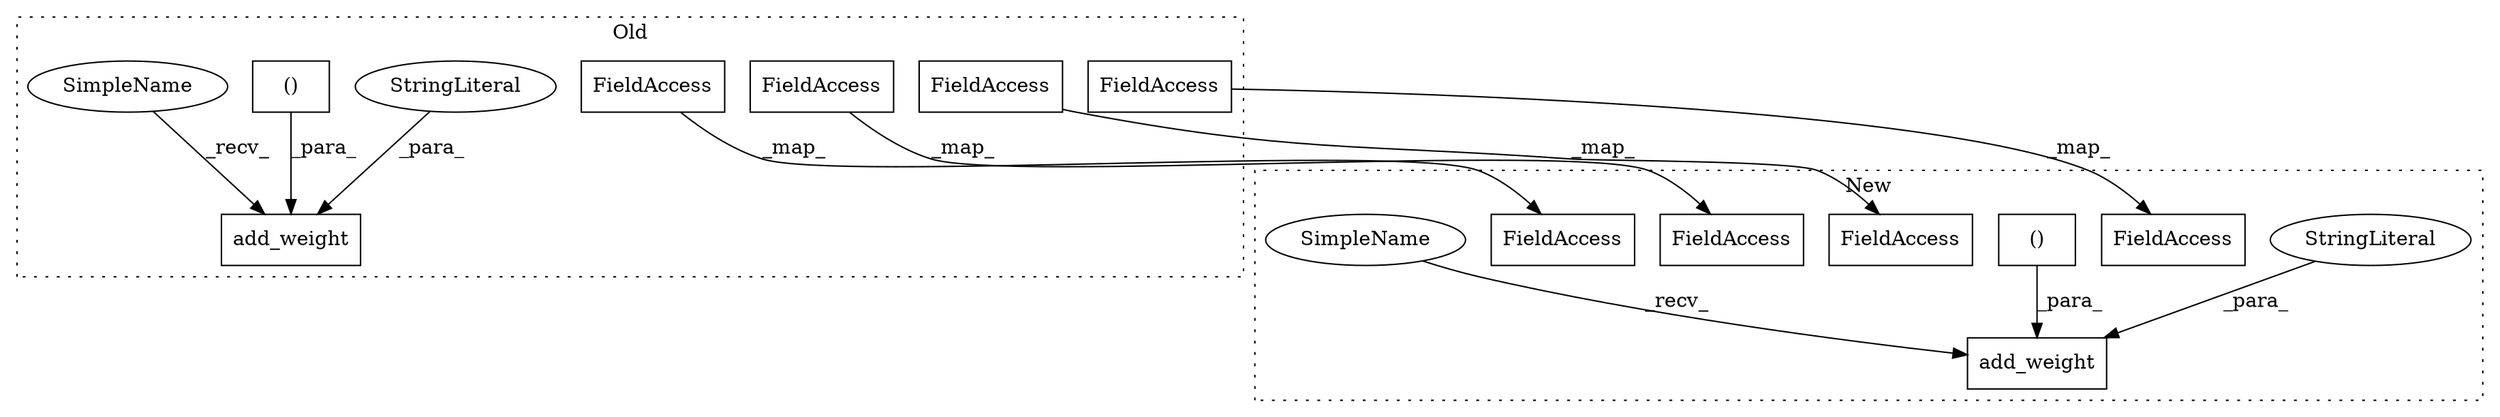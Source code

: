 digraph G {
subgraph cluster0 {
1 [label="add_weight" a="32" s="9845,9955" l="16,1" shape="box"];
4 [label="StringLiteral" a="45" s="9896" l="6" shape="ellipse"];
6 [label="FieldAccess" a="22" s="9570" l="6" shape="box"];
8 [label="()" a="106" s="9861" l="33" shape="box"];
10 [label="FieldAccess" a="22" s="9443" l="15" shape="box"];
12 [label="FieldAccess" a="22" s="9688" l="12" shape="box"];
14 [label="FieldAccess" a="22" s="9631" l="9" shape="box"];
15 [label="SimpleName" a="42" s="9840" l="4" shape="ellipse"];
label = "Old";
style="dotted";
}
subgraph cluster1 {
2 [label="add_weight" a="32" s="3066,3212" l="18,1" shape="box"];
3 [label="StringLiteral" a="45" s="3120" l="15" shape="ellipse"];
5 [label="FieldAccess" a="22" s="2632" l="17" shape="box"];
7 [label="()" a="106" s="3084" l="34" shape="box"];
9 [label="FieldAccess" a="22" s="2375" l="15" shape="box"];
11 [label="FieldAccess" a="22" s="2474" l="11" shape="box"];
13 [label="FieldAccess" a="22" s="2767" l="21" shape="box"];
16 [label="SimpleName" a="42" s="3061" l="4" shape="ellipse"];
label = "New";
style="dotted";
}
3 -> 2 [label="_para_"];
4 -> 1 [label="_para_"];
6 -> 5 [label="_map_"];
7 -> 2 [label="_para_"];
8 -> 1 [label="_para_"];
10 -> 9 [label="_map_"];
12 -> 11 [label="_map_"];
14 -> 13 [label="_map_"];
15 -> 1 [label="_recv_"];
16 -> 2 [label="_recv_"];
}